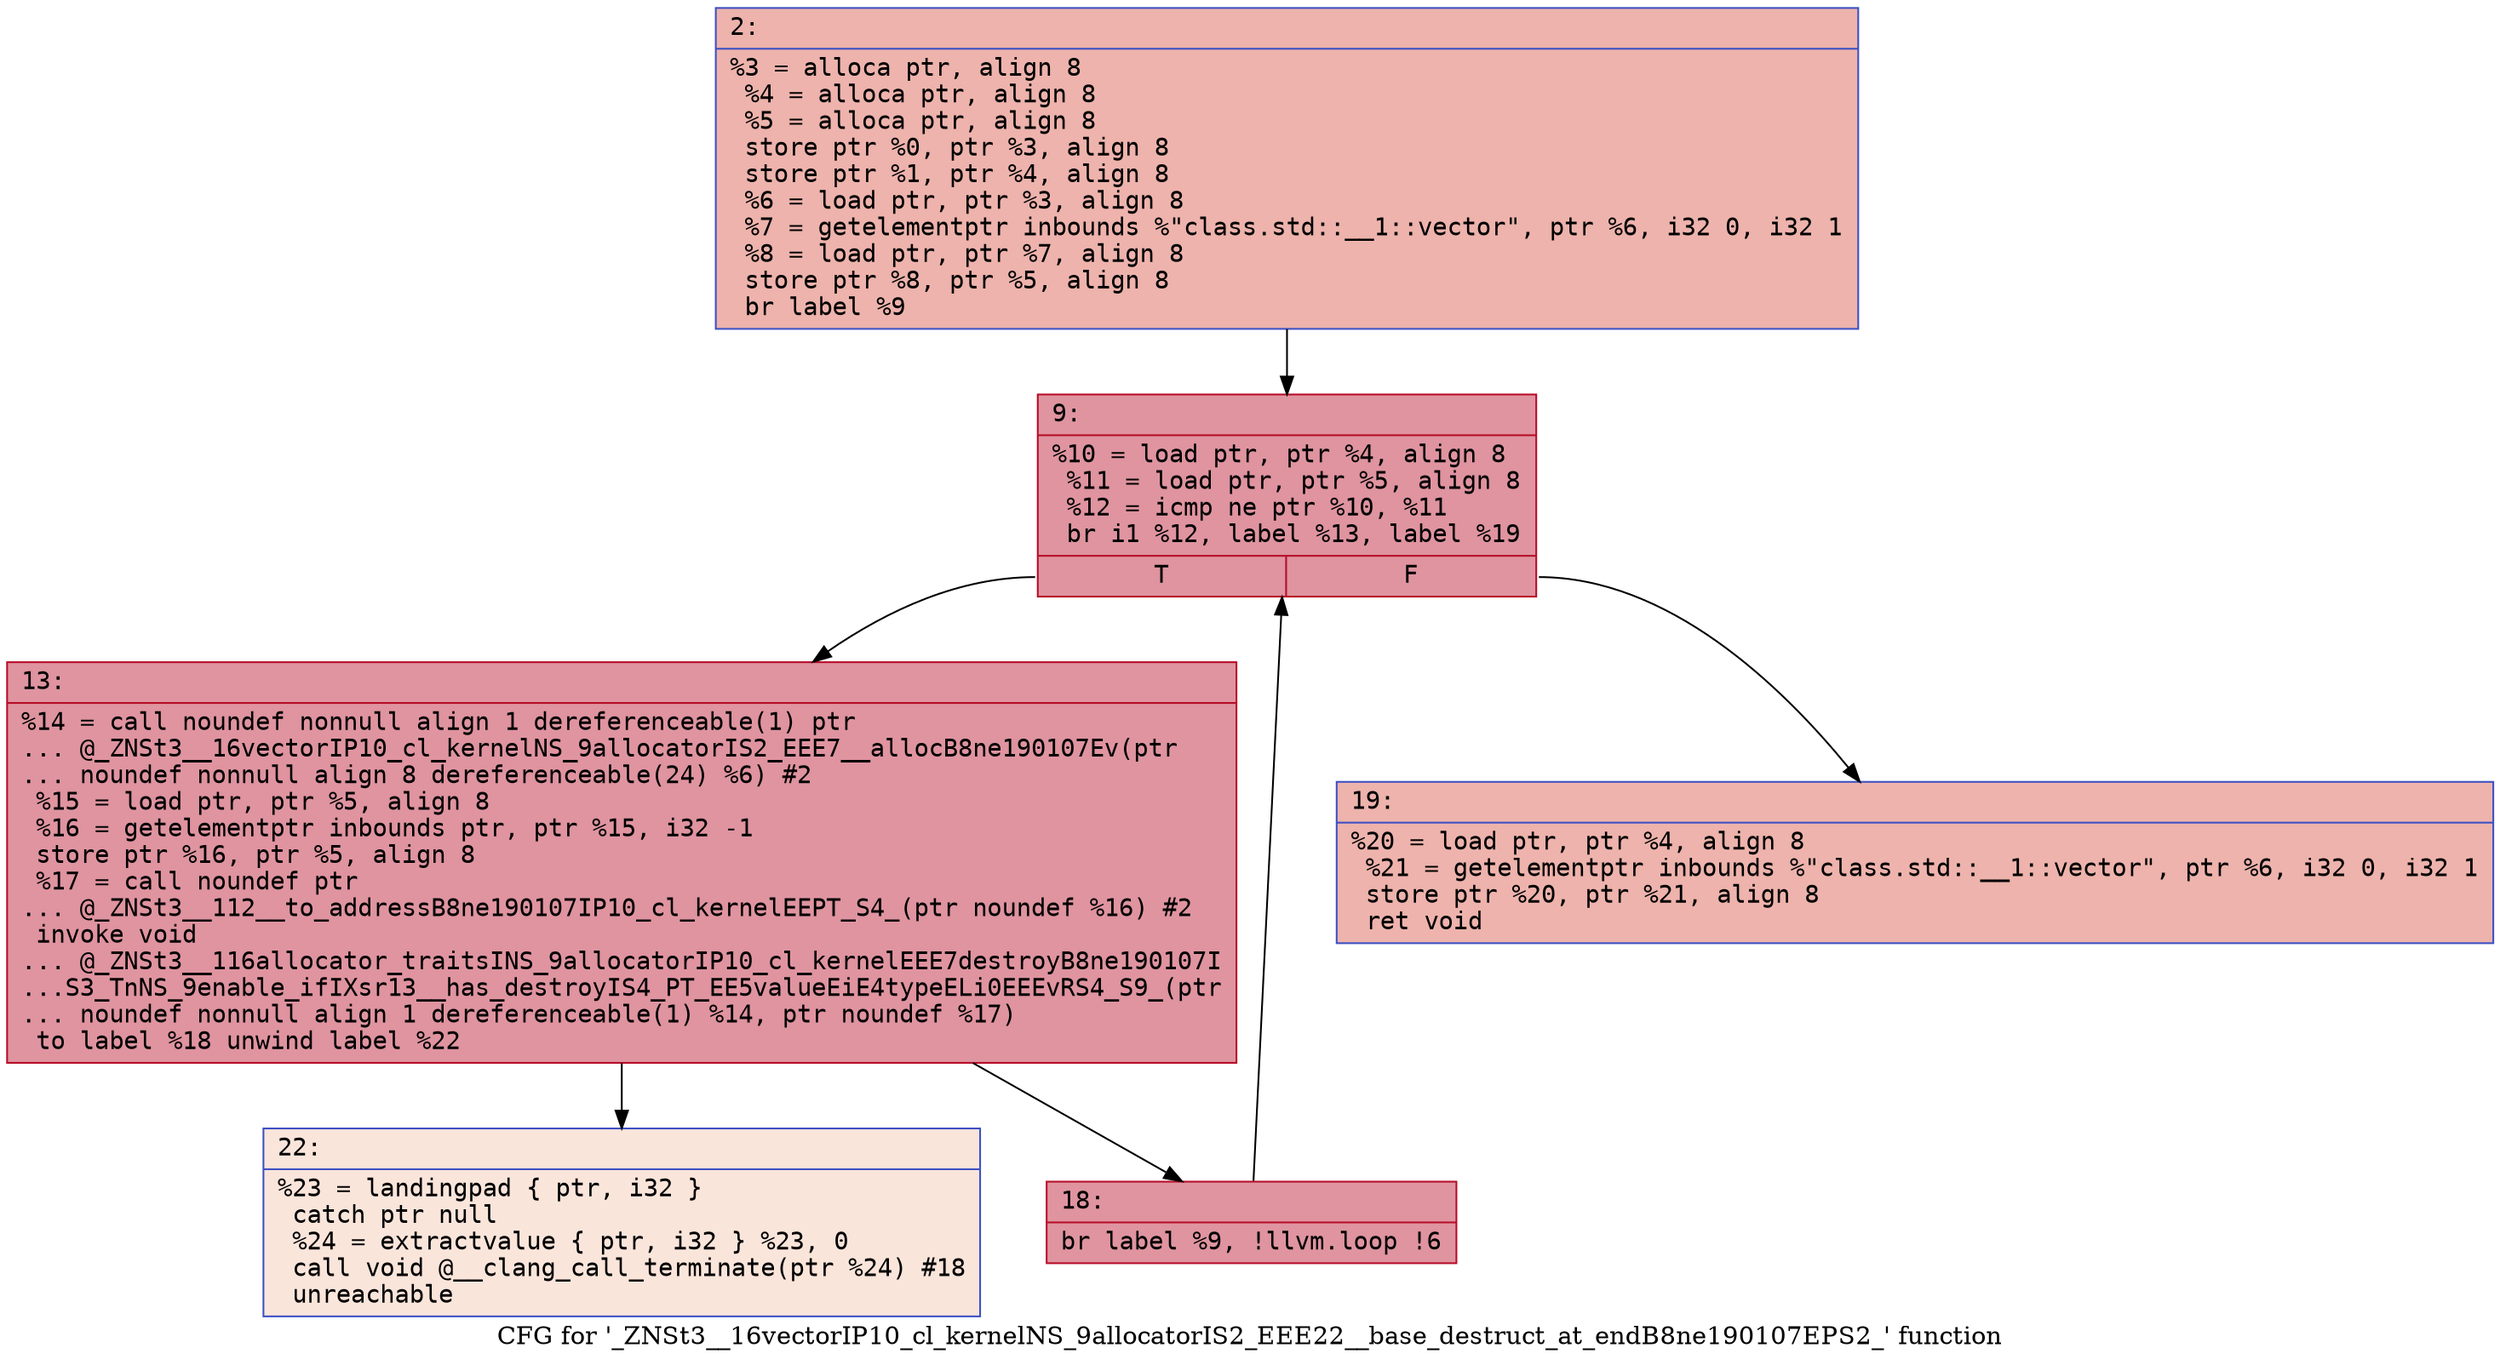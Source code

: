 digraph "CFG for '_ZNSt3__16vectorIP10_cl_kernelNS_9allocatorIS2_EEE22__base_destruct_at_endB8ne190107EPS2_' function" {
	label="CFG for '_ZNSt3__16vectorIP10_cl_kernelNS_9allocatorIS2_EEE22__base_destruct_at_endB8ne190107EPS2_' function";

	Node0x6000005c4640 [shape=record,color="#3d50c3ff", style=filled, fillcolor="#d6524470" fontname="Courier",label="{2:\l|  %3 = alloca ptr, align 8\l  %4 = alloca ptr, align 8\l  %5 = alloca ptr, align 8\l  store ptr %0, ptr %3, align 8\l  store ptr %1, ptr %4, align 8\l  %6 = load ptr, ptr %3, align 8\l  %7 = getelementptr inbounds %\"class.std::__1::vector\", ptr %6, i32 0, i32 1\l  %8 = load ptr, ptr %7, align 8\l  store ptr %8, ptr %5, align 8\l  br label %9\l}"];
	Node0x6000005c4640 -> Node0x6000005c4690[tooltip="2 -> 9\nProbability 100.00%" ];
	Node0x6000005c4690 [shape=record,color="#b70d28ff", style=filled, fillcolor="#b70d2870" fontname="Courier",label="{9:\l|  %10 = load ptr, ptr %4, align 8\l  %11 = load ptr, ptr %5, align 8\l  %12 = icmp ne ptr %10, %11\l  br i1 %12, label %13, label %19\l|{<s0>T|<s1>F}}"];
	Node0x6000005c4690:s0 -> Node0x6000005c46e0[tooltip="9 -> 13\nProbability 96.88%" ];
	Node0x6000005c4690:s1 -> Node0x6000005c4780[tooltip="9 -> 19\nProbability 3.12%" ];
	Node0x6000005c46e0 [shape=record,color="#b70d28ff", style=filled, fillcolor="#b70d2870" fontname="Courier",label="{13:\l|  %14 = call noundef nonnull align 1 dereferenceable(1) ptr\l... @_ZNSt3__16vectorIP10_cl_kernelNS_9allocatorIS2_EEE7__allocB8ne190107Ev(ptr\l... noundef nonnull align 8 dereferenceable(24) %6) #2\l  %15 = load ptr, ptr %5, align 8\l  %16 = getelementptr inbounds ptr, ptr %15, i32 -1\l  store ptr %16, ptr %5, align 8\l  %17 = call noundef ptr\l... @_ZNSt3__112__to_addressB8ne190107IP10_cl_kernelEEPT_S4_(ptr noundef %16) #2\l  invoke void\l... @_ZNSt3__116allocator_traitsINS_9allocatorIP10_cl_kernelEEE7destroyB8ne190107I\l...S3_TnNS_9enable_ifIXsr13__has_destroyIS4_PT_EE5valueEiE4typeELi0EEEvRS4_S9_(ptr\l... noundef nonnull align 1 dereferenceable(1) %14, ptr noundef %17)\l          to label %18 unwind label %22\l}"];
	Node0x6000005c46e0 -> Node0x6000005c4730[tooltip="13 -> 18\nProbability 100.00%" ];
	Node0x6000005c46e0 -> Node0x6000005c47d0[tooltip="13 -> 22\nProbability 0.00%" ];
	Node0x6000005c4730 [shape=record,color="#b70d28ff", style=filled, fillcolor="#b70d2870" fontname="Courier",label="{18:\l|  br label %9, !llvm.loop !6\l}"];
	Node0x6000005c4730 -> Node0x6000005c4690[tooltip="18 -> 9\nProbability 100.00%" ];
	Node0x6000005c4780 [shape=record,color="#3d50c3ff", style=filled, fillcolor="#d6524470" fontname="Courier",label="{19:\l|  %20 = load ptr, ptr %4, align 8\l  %21 = getelementptr inbounds %\"class.std::__1::vector\", ptr %6, i32 0, i32 1\l  store ptr %20, ptr %21, align 8\l  ret void\l}"];
	Node0x6000005c47d0 [shape=record,color="#3d50c3ff", style=filled, fillcolor="#f4c5ad70" fontname="Courier",label="{22:\l|  %23 = landingpad \{ ptr, i32 \}\l          catch ptr null\l  %24 = extractvalue \{ ptr, i32 \} %23, 0\l  call void @__clang_call_terminate(ptr %24) #18\l  unreachable\l}"];
}
